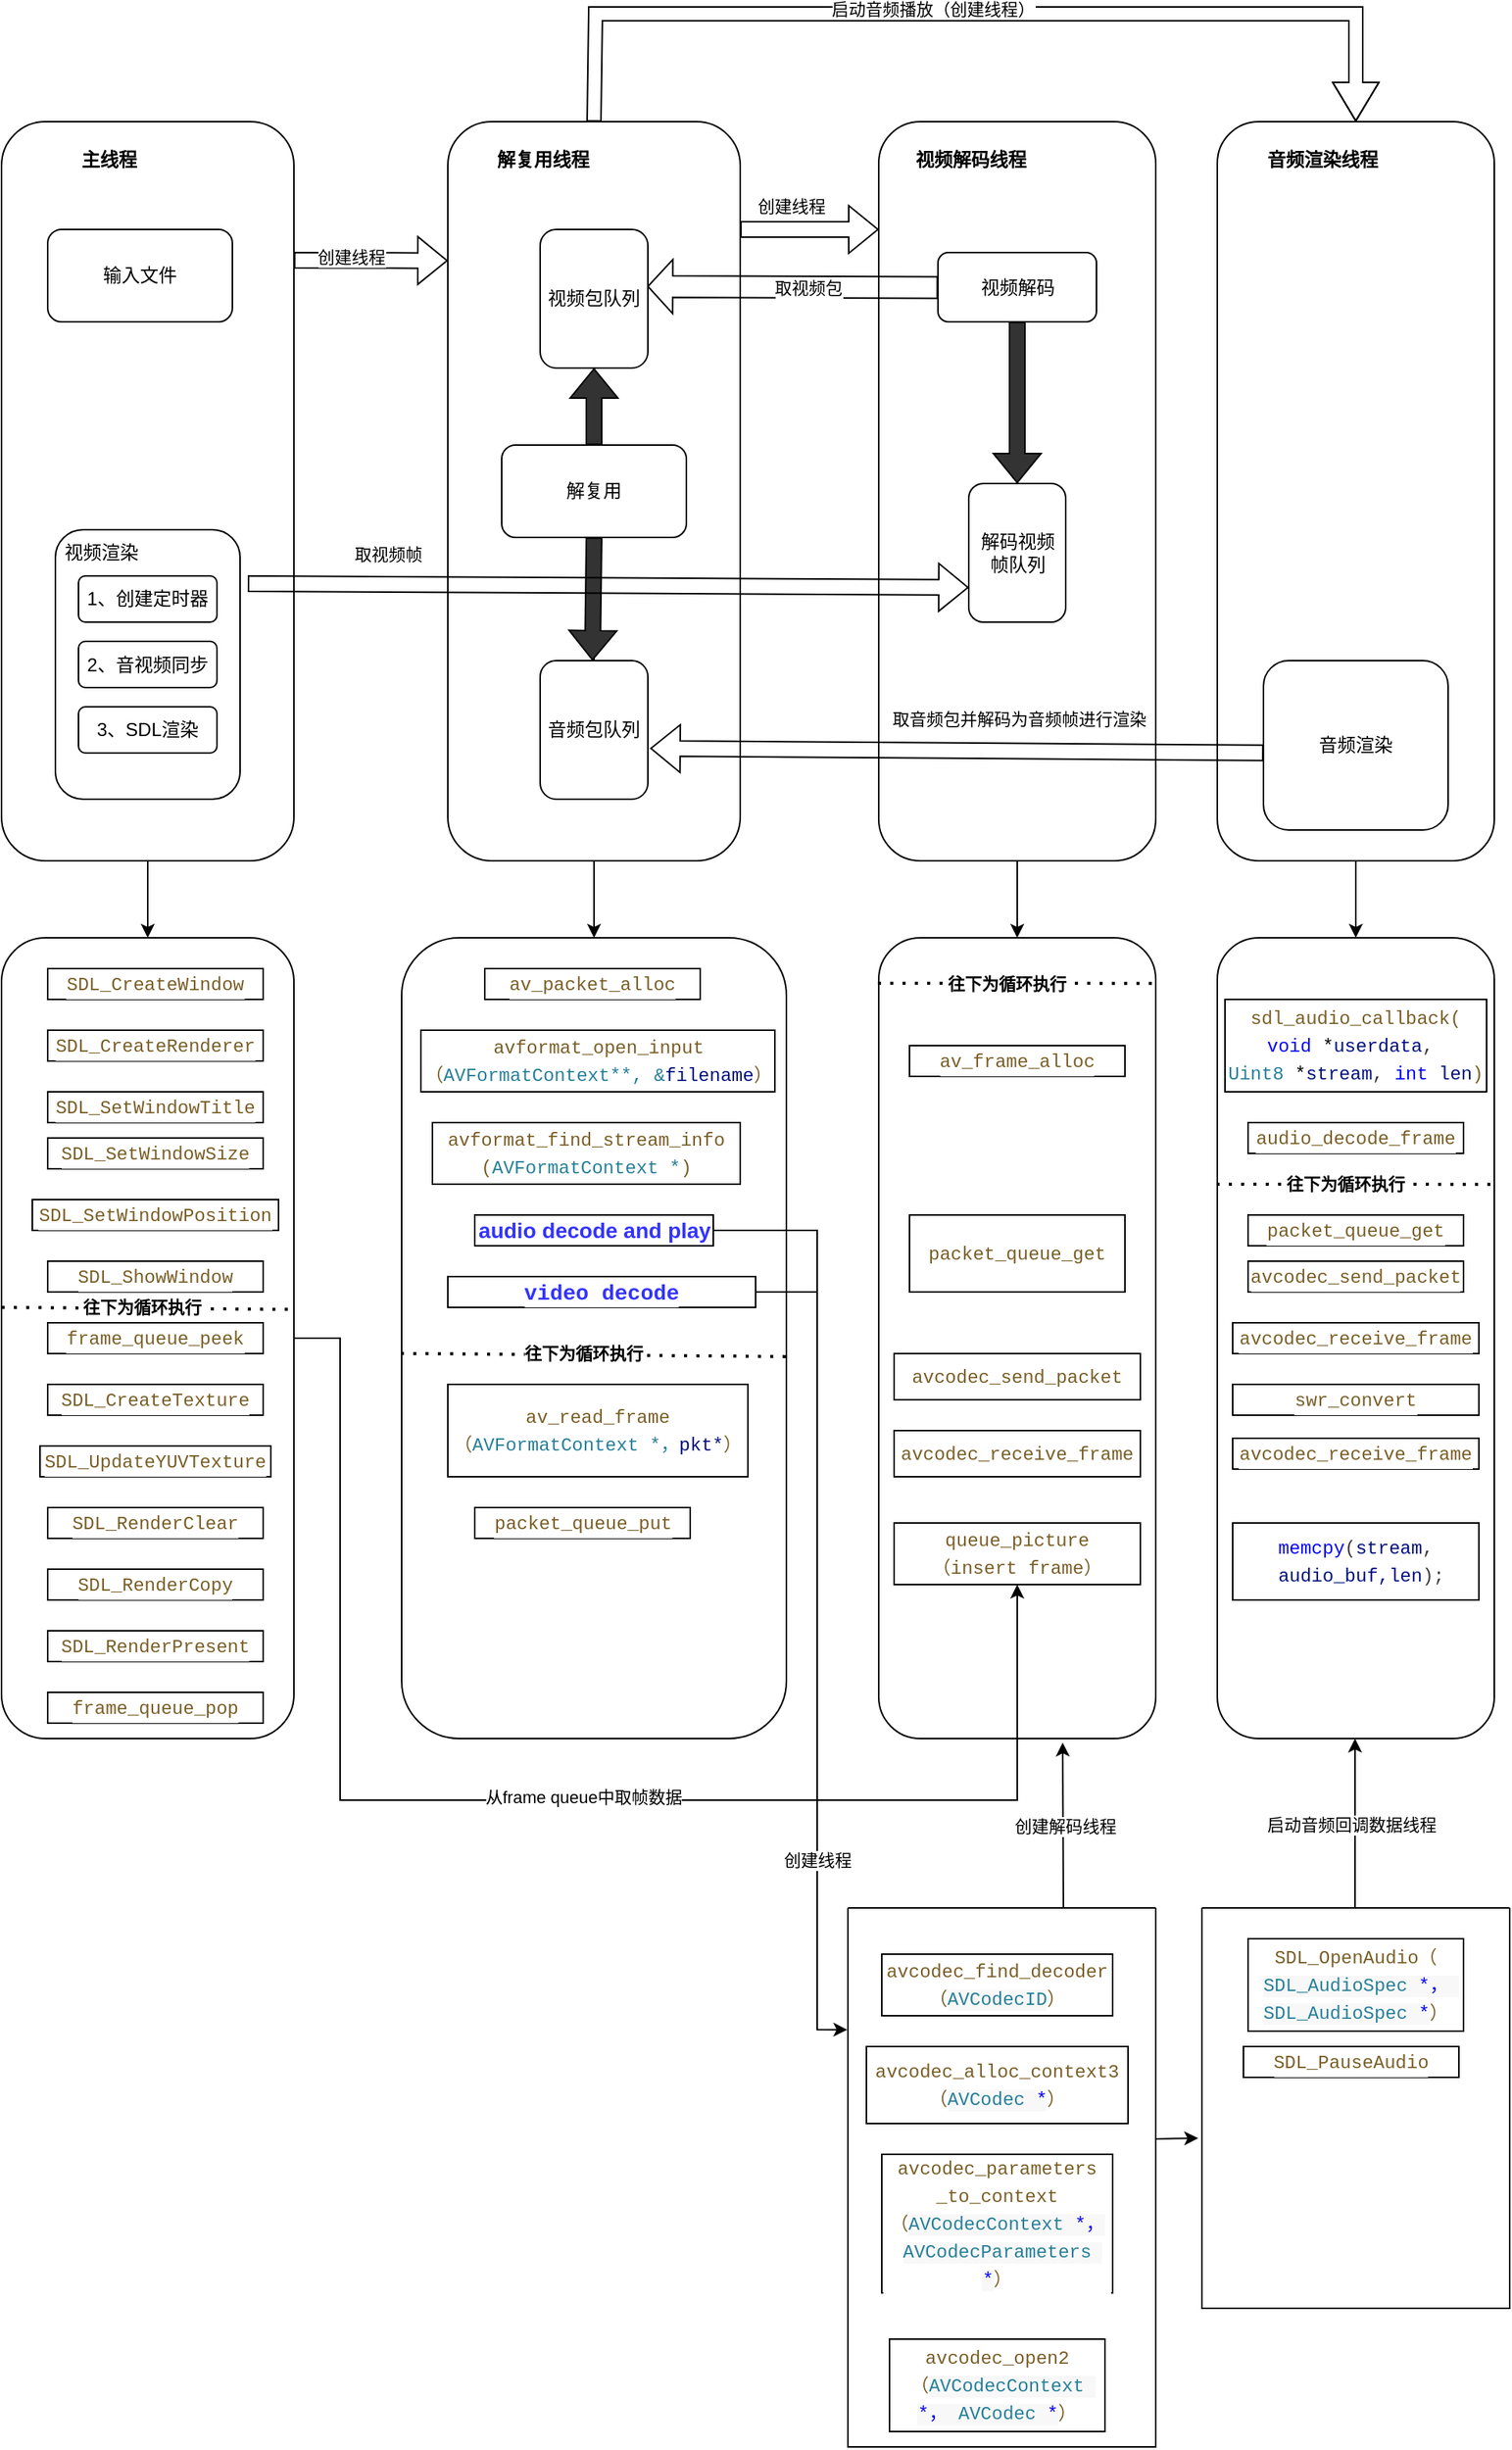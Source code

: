 <mxfile version="24.4.0" type="device">
  <diagram id="C5RBs43oDa-KdzZeNtuy" name="Page-1">
    <mxGraphModel dx="1114" dy="757" grid="1" gridSize="10" guides="1" tooltips="1" connect="1" arrows="1" fold="1" page="1" pageScale="1" pageWidth="827" pageHeight="1169" math="0" shadow="0">
      <root>
        <mxCell id="WIyWlLk6GJQsqaUBKTNV-0" />
        <mxCell id="WIyWlLk6GJQsqaUBKTNV-1" parent="WIyWlLk6GJQsqaUBKTNV-0" />
        <mxCell id="xDhnK0ZMCWVj5JiTfIHs-48" value="" style="edgeStyle=orthogonalEdgeStyle;rounded=0;orthogonalLoop=1;jettySize=auto;html=1;" edge="1" parent="WIyWlLk6GJQsqaUBKTNV-1" source="xDhnK0ZMCWVj5JiTfIHs-0" target="xDhnK0ZMCWVj5JiTfIHs-47">
          <mxGeometry relative="1" as="geometry" />
        </mxCell>
        <mxCell id="xDhnK0ZMCWVj5JiTfIHs-0" value="" style="rounded=1;whiteSpace=wrap;html=1;" vertex="1" parent="WIyWlLk6GJQsqaUBKTNV-1">
          <mxGeometry x="100" y="90" width="190" height="480" as="geometry" />
        </mxCell>
        <mxCell id="xDhnK0ZMCWVj5JiTfIHs-1" value="" style="rounded=1;whiteSpace=wrap;html=1;" vertex="1" parent="WIyWlLk6GJQsqaUBKTNV-1">
          <mxGeometry x="390" y="90" width="190" height="480" as="geometry" />
        </mxCell>
        <mxCell id="xDhnK0ZMCWVj5JiTfIHs-98" value="" style="edgeStyle=orthogonalEdgeStyle;rounded=0;orthogonalLoop=1;jettySize=auto;html=1;" edge="1" parent="WIyWlLk6GJQsqaUBKTNV-1" source="xDhnK0ZMCWVj5JiTfIHs-2" target="xDhnK0ZMCWVj5JiTfIHs-93">
          <mxGeometry relative="1" as="geometry" />
        </mxCell>
        <mxCell id="xDhnK0ZMCWVj5JiTfIHs-2" value="" style="rounded=1;whiteSpace=wrap;html=1;" vertex="1" parent="WIyWlLk6GJQsqaUBKTNV-1">
          <mxGeometry x="670" y="90" width="180" height="480" as="geometry" />
        </mxCell>
        <mxCell id="xDhnK0ZMCWVj5JiTfIHs-99" value="" style="edgeStyle=orthogonalEdgeStyle;rounded=0;orthogonalLoop=1;jettySize=auto;html=1;" edge="1" parent="WIyWlLk6GJQsqaUBKTNV-1" source="xDhnK0ZMCWVj5JiTfIHs-3" target="xDhnK0ZMCWVj5JiTfIHs-94">
          <mxGeometry relative="1" as="geometry" />
        </mxCell>
        <mxCell id="xDhnK0ZMCWVj5JiTfIHs-3" value="" style="rounded=1;whiteSpace=wrap;html=1;" vertex="1" parent="WIyWlLk6GJQsqaUBKTNV-1">
          <mxGeometry x="890" y="90" width="180" height="480" as="geometry" />
        </mxCell>
        <mxCell id="xDhnK0ZMCWVj5JiTfIHs-4" value="输入文件" style="rounded=1;whiteSpace=wrap;html=1;" vertex="1" parent="WIyWlLk6GJQsqaUBKTNV-1">
          <mxGeometry x="130" y="160" width="120" height="60" as="geometry" />
        </mxCell>
        <mxCell id="xDhnK0ZMCWVj5JiTfIHs-6" value="主线程" style="text;html=1;align=center;verticalAlign=middle;whiteSpace=wrap;rounded=0;fontStyle=1" vertex="1" parent="WIyWlLk6GJQsqaUBKTNV-1">
          <mxGeometry x="140" y="100" width="60" height="30" as="geometry" />
        </mxCell>
        <mxCell id="xDhnK0ZMCWVj5JiTfIHs-7" value="解复用线程" style="text;html=1;align=center;verticalAlign=middle;whiteSpace=wrap;rounded=0;fontStyle=1" vertex="1" parent="WIyWlLk6GJQsqaUBKTNV-1">
          <mxGeometry x="420" y="100" width="64" height="30" as="geometry" />
        </mxCell>
        <mxCell id="xDhnK0ZMCWVj5JiTfIHs-8" value="视频解码线程" style="text;html=1;align=center;verticalAlign=middle;whiteSpace=wrap;rounded=0;fontStyle=1" vertex="1" parent="WIyWlLk6GJQsqaUBKTNV-1">
          <mxGeometry x="690" y="100" width="80" height="30" as="geometry" />
        </mxCell>
        <mxCell id="xDhnK0ZMCWVj5JiTfIHs-9" value="音频渲染线程" style="text;html=1;align=center;verticalAlign=middle;whiteSpace=wrap;rounded=0;fontStyle=1" vertex="1" parent="WIyWlLk6GJQsqaUBKTNV-1">
          <mxGeometry x="917" y="100" width="83" height="30" as="geometry" />
        </mxCell>
        <mxCell id="xDhnK0ZMCWVj5JiTfIHs-10" value="" style="rounded=1;whiteSpace=wrap;html=1;" vertex="1" parent="WIyWlLk6GJQsqaUBKTNV-1">
          <mxGeometry x="135" y="355" width="120" height="175" as="geometry" />
        </mxCell>
        <mxCell id="xDhnK0ZMCWVj5JiTfIHs-11" value="" style="shape=flexArrow;endArrow=classic;html=1;rounded=0;entryX=0;entryY=0.188;entryDx=0;entryDy=0;entryPerimeter=0;" edge="1" parent="WIyWlLk6GJQsqaUBKTNV-1" target="xDhnK0ZMCWVj5JiTfIHs-1">
          <mxGeometry width="50" height="50" relative="1" as="geometry">
            <mxPoint x="290" y="180" as="sourcePoint" />
            <mxPoint x="340" y="130" as="targetPoint" />
            <Array as="points">
              <mxPoint x="290" y="180" />
            </Array>
          </mxGeometry>
        </mxCell>
        <mxCell id="xDhnK0ZMCWVj5JiTfIHs-13" value="创建线程" style="edgeLabel;html=1;align=center;verticalAlign=middle;resizable=0;points=[];" vertex="1" connectable="0" parent="xDhnK0ZMCWVj5JiTfIHs-11">
          <mxGeometry x="-0.25" y="2" relative="1" as="geometry">
            <mxPoint x="-1" as="offset" />
          </mxGeometry>
        </mxCell>
        <mxCell id="xDhnK0ZMCWVj5JiTfIHs-14" value="解复用" style="rounded=1;whiteSpace=wrap;html=1;" vertex="1" parent="WIyWlLk6GJQsqaUBKTNV-1">
          <mxGeometry x="425" y="300" width="120" height="60" as="geometry" />
        </mxCell>
        <mxCell id="xDhnK0ZMCWVj5JiTfIHs-15" value="视频包队列" style="rounded=1;whiteSpace=wrap;html=1;" vertex="1" parent="WIyWlLk6GJQsqaUBKTNV-1">
          <mxGeometry x="450" y="160" width="70" height="90" as="geometry" />
        </mxCell>
        <mxCell id="xDhnK0ZMCWVj5JiTfIHs-41" value="" style="edgeStyle=orthogonalEdgeStyle;rounded=0;orthogonalLoop=1;jettySize=auto;html=1;" edge="1" parent="WIyWlLk6GJQsqaUBKTNV-1" source="xDhnK0ZMCWVj5JiTfIHs-16" target="xDhnK0ZMCWVj5JiTfIHs-14">
          <mxGeometry relative="1" as="geometry" />
        </mxCell>
        <mxCell id="xDhnK0ZMCWVj5JiTfIHs-16" value="音频包队列" style="rounded=1;whiteSpace=wrap;html=1;" vertex="1" parent="WIyWlLk6GJQsqaUBKTNV-1">
          <mxGeometry x="450" y="440" width="70" height="90" as="geometry" />
        </mxCell>
        <mxCell id="xDhnK0ZMCWVj5JiTfIHs-20" value="视频解码" style="rounded=1;whiteSpace=wrap;html=1;" vertex="1" parent="WIyWlLk6GJQsqaUBKTNV-1">
          <mxGeometry x="708.5" y="175" width="103" height="45" as="geometry" />
        </mxCell>
        <mxCell id="xDhnK0ZMCWVj5JiTfIHs-21" value="" style="shape=flexArrow;endArrow=classic;html=1;rounded=0;exitX=0.5;exitY=1;exitDx=0;exitDy=0;fillColor=#333333;" edge="1" parent="WIyWlLk6GJQsqaUBKTNV-1" source="xDhnK0ZMCWVj5JiTfIHs-14">
          <mxGeometry width="50" height="50" relative="1" as="geometry">
            <mxPoint x="484" y="365" as="sourcePoint" />
            <mxPoint x="484" y="440" as="targetPoint" />
          </mxGeometry>
        </mxCell>
        <mxCell id="xDhnK0ZMCWVj5JiTfIHs-22" value="" style="shape=flexArrow;endArrow=classic;html=1;rounded=0;entryX=0.5;entryY=1;entryDx=0;entryDy=0;exitX=0.5;exitY=0;exitDx=0;exitDy=0;fillColor=#333333;" edge="1" parent="WIyWlLk6GJQsqaUBKTNV-1" source="xDhnK0ZMCWVj5JiTfIHs-14" target="xDhnK0ZMCWVj5JiTfIHs-15">
          <mxGeometry width="50" height="50" relative="1" as="geometry">
            <mxPoint x="470" y="300" as="sourcePoint" />
            <mxPoint x="520" y="250" as="targetPoint" />
          </mxGeometry>
        </mxCell>
        <mxCell id="xDhnK0ZMCWVj5JiTfIHs-24" value="" style="shape=flexArrow;endArrow=classic;html=1;rounded=0;" edge="1" parent="WIyWlLk6GJQsqaUBKTNV-1">
          <mxGeometry width="50" height="50" relative="1" as="geometry">
            <mxPoint x="580" y="160" as="sourcePoint" />
            <mxPoint x="670" y="160" as="targetPoint" />
            <Array as="points">
              <mxPoint x="580" y="160" />
            </Array>
          </mxGeometry>
        </mxCell>
        <mxCell id="xDhnK0ZMCWVj5JiTfIHs-25" value="创建线程" style="edgeLabel;html=1;align=center;verticalAlign=middle;resizable=0;points=[];" vertex="1" connectable="0" parent="xDhnK0ZMCWVj5JiTfIHs-24">
          <mxGeometry x="-0.25" y="2" relative="1" as="geometry">
            <mxPoint x="-1" y="-13" as="offset" />
          </mxGeometry>
        </mxCell>
        <mxCell id="xDhnK0ZMCWVj5JiTfIHs-26" value="" style="shape=flexArrow;endArrow=classic;html=1;rounded=0;width=9;endSize=8;entryX=0.5;entryY=0;entryDx=0;entryDy=0;exitX=0.5;exitY=0;exitDx=0;exitDy=0;" edge="1" parent="WIyWlLk6GJQsqaUBKTNV-1" source="xDhnK0ZMCWVj5JiTfIHs-1" target="xDhnK0ZMCWVj5JiTfIHs-3">
          <mxGeometry width="50" height="50" relative="1" as="geometry">
            <mxPoint x="484.163" y="90" as="sourcePoint" />
            <mxPoint x="975.83" y="40" as="targetPoint" />
            <Array as="points">
              <mxPoint x="486" y="20" />
              <mxPoint x="740" y="20" />
              <mxPoint x="980" y="20" />
            </Array>
          </mxGeometry>
        </mxCell>
        <mxCell id="xDhnK0ZMCWVj5JiTfIHs-27" value="启动音频播放（创建线程）" style="edgeLabel;html=1;align=center;verticalAlign=middle;resizable=0;points=[];" vertex="1" connectable="0" parent="xDhnK0ZMCWVj5JiTfIHs-26">
          <mxGeometry x="-0.09" y="3" relative="1" as="geometry">
            <mxPoint as="offset" />
          </mxGeometry>
        </mxCell>
        <mxCell id="xDhnK0ZMCWVj5JiTfIHs-30" value="音频渲染" style="rounded=1;whiteSpace=wrap;html=1;" vertex="1" parent="WIyWlLk6GJQsqaUBKTNV-1">
          <mxGeometry x="920" y="440" width="120" height="110" as="geometry" />
        </mxCell>
        <mxCell id="xDhnK0ZMCWVj5JiTfIHs-33" value="" style="shape=flexArrow;endArrow=classic;html=1;rounded=0;entryX=1.021;entryY=0.633;entryDx=0;entryDy=0;entryPerimeter=0;exitX=0.167;exitY=0.854;exitDx=0;exitDy=0;exitPerimeter=0;" edge="1" parent="WIyWlLk6GJQsqaUBKTNV-1" source="xDhnK0ZMCWVj5JiTfIHs-3" target="xDhnK0ZMCWVj5JiTfIHs-16">
          <mxGeometry width="50" height="50" relative="1" as="geometry">
            <mxPoint x="930" y="470" as="sourcePoint" />
            <mxPoint x="980" y="420" as="targetPoint" />
          </mxGeometry>
        </mxCell>
        <mxCell id="xDhnK0ZMCWVj5JiTfIHs-34" value="取音频包并解码为音频帧进行渲染" style="edgeLabel;html=1;align=center;verticalAlign=middle;resizable=0;points=[];" vertex="1" connectable="0" parent="xDhnK0ZMCWVj5JiTfIHs-33">
          <mxGeometry x="0.006" y="2" relative="1" as="geometry">
            <mxPoint x="41" y="-23" as="offset" />
          </mxGeometry>
        </mxCell>
        <mxCell id="xDhnK0ZMCWVj5JiTfIHs-35" value="解码视频&lt;div&gt;帧队列&lt;/div&gt;" style="rounded=1;whiteSpace=wrap;html=1;" vertex="1" parent="WIyWlLk6GJQsqaUBKTNV-1">
          <mxGeometry x="728.5" y="325" width="63" height="90" as="geometry" />
        </mxCell>
        <mxCell id="xDhnK0ZMCWVj5JiTfIHs-39" value="" style="shape=flexArrow;endArrow=classic;html=1;rounded=0;entryX=0.5;entryY=0;entryDx=0;entryDy=0;fillColor=#333333;" edge="1" parent="WIyWlLk6GJQsqaUBKTNV-1" target="xDhnK0ZMCWVj5JiTfIHs-35">
          <mxGeometry width="50" height="50" relative="1" as="geometry">
            <mxPoint x="760" y="220" as="sourcePoint" />
            <mxPoint x="810" y="170" as="targetPoint" />
          </mxGeometry>
        </mxCell>
        <mxCell id="xDhnK0ZMCWVj5JiTfIHs-40" value="" style="shape=flexArrow;endArrow=classic;html=1;rounded=0;entryX=0;entryY=0.75;entryDx=0;entryDy=0;" edge="1" parent="WIyWlLk6GJQsqaUBKTNV-1" target="xDhnK0ZMCWVj5JiTfIHs-35">
          <mxGeometry width="50" height="50" relative="1" as="geometry">
            <mxPoint x="260" y="390" as="sourcePoint" />
            <mxPoint x="310" y="340" as="targetPoint" />
          </mxGeometry>
        </mxCell>
        <mxCell id="xDhnK0ZMCWVj5JiTfIHs-46" value="取视频帧" style="edgeLabel;html=1;align=center;verticalAlign=middle;resizable=0;points=[];" vertex="1" connectable="0" parent="xDhnK0ZMCWVj5JiTfIHs-40">
          <mxGeometry x="0.112" y="2" relative="1" as="geometry">
            <mxPoint x="-170" y="-19" as="offset" />
          </mxGeometry>
        </mxCell>
        <mxCell id="xDhnK0ZMCWVj5JiTfIHs-42" value="视频渲染" style="text;html=1;align=center;verticalAlign=middle;whiteSpace=wrap;rounded=0;" vertex="1" parent="WIyWlLk6GJQsqaUBKTNV-1">
          <mxGeometry x="135" y="355" width="60" height="30" as="geometry" />
        </mxCell>
        <mxCell id="xDhnK0ZMCWVj5JiTfIHs-43" value="1、创建定时器" style="rounded=1;whiteSpace=wrap;html=1;" vertex="1" parent="WIyWlLk6GJQsqaUBKTNV-1">
          <mxGeometry x="150" y="385" width="90" height="30" as="geometry" />
        </mxCell>
        <mxCell id="xDhnK0ZMCWVj5JiTfIHs-44" value="2、音视频同步" style="rounded=1;whiteSpace=wrap;html=1;" vertex="1" parent="WIyWlLk6GJQsqaUBKTNV-1">
          <mxGeometry x="150" y="427.5" width="90" height="30" as="geometry" />
        </mxCell>
        <mxCell id="xDhnK0ZMCWVj5JiTfIHs-45" value="3、SDL渲染" style="rounded=1;whiteSpace=wrap;html=1;" vertex="1" parent="WIyWlLk6GJQsqaUBKTNV-1">
          <mxGeometry x="150" y="470" width="90" height="30" as="geometry" />
        </mxCell>
        <mxCell id="xDhnK0ZMCWVj5JiTfIHs-47" value="" style="rounded=1;whiteSpace=wrap;html=1;" vertex="1" parent="WIyWlLk6GJQsqaUBKTNV-1">
          <mxGeometry x="100" y="620" width="190" height="520" as="geometry" />
        </mxCell>
        <mxCell id="xDhnK0ZMCWVj5JiTfIHs-50" value="&lt;div style=&quot;color: rgb(59, 59, 59); background-color: rgb(255, 255, 255); font-family: Menlo, Monaco, &amp;quot;Courier New&amp;quot;, monospace; line-height: 18px; white-space: pre;&quot;&gt;&lt;span style=&quot;color: #795e26;&quot;&gt;SDL_CreateWindow&lt;/span&gt;&lt;/div&gt;" style="rounded=0;whiteSpace=wrap;html=1;" vertex="1" parent="WIyWlLk6GJQsqaUBKTNV-1">
          <mxGeometry x="130" y="640" width="140" height="20" as="geometry" />
        </mxCell>
        <mxCell id="xDhnK0ZMCWVj5JiTfIHs-51" value="&lt;div style=&quot;color: rgb(59, 59, 59); background-color: rgb(255, 255, 255); font-family: Menlo, Monaco, &amp;quot;Courier New&amp;quot;, monospace; line-height: 18px; white-space: pre;&quot;&gt;&lt;div style=&quot;line-height: 18px;&quot;&gt;&lt;span style=&quot;color: #795e26;&quot;&gt;SDL_CreateRenderer&lt;/span&gt;&lt;/div&gt;&lt;/div&gt;" style="rounded=0;whiteSpace=wrap;html=1;" vertex="1" parent="WIyWlLk6GJQsqaUBKTNV-1">
          <mxGeometry x="130" y="680" width="140" height="20" as="geometry" />
        </mxCell>
        <mxCell id="xDhnK0ZMCWVj5JiTfIHs-52" value="&lt;div style=&quot;color: rgb(59, 59, 59); background-color: rgb(255, 255, 255); font-family: Menlo, Monaco, &amp;quot;Courier New&amp;quot;, monospace; line-height: 18px; white-space: pre;&quot;&gt;&lt;div style=&quot;line-height: 18px;&quot;&gt;&lt;div style=&quot;line-height: 18px;&quot;&gt;&lt;span style=&quot;color: #795e26;&quot;&gt;SDL_SetWindowTitle&lt;/span&gt;&lt;/div&gt;&lt;/div&gt;&lt;/div&gt;" style="rounded=0;whiteSpace=wrap;html=1;" vertex="1" parent="WIyWlLk6GJQsqaUBKTNV-1">
          <mxGeometry x="130" y="720" width="140" height="20" as="geometry" />
        </mxCell>
        <mxCell id="xDhnK0ZMCWVj5JiTfIHs-53" value="&lt;div style=&quot;color: rgb(59, 59, 59); background-color: rgb(255, 255, 255); font-family: Menlo, Monaco, &amp;quot;Courier New&amp;quot;, monospace; line-height: 18px; white-space: pre;&quot;&gt;&lt;div style=&quot;line-height: 18px;&quot;&gt;&lt;span style=&quot;color: #795e26;&quot;&gt;SDL_SetWindowSize&lt;/span&gt;&lt;/div&gt;&lt;/div&gt;" style="rounded=0;whiteSpace=wrap;html=1;" vertex="1" parent="WIyWlLk6GJQsqaUBKTNV-1">
          <mxGeometry x="130" y="750" width="140" height="20" as="geometry" />
        </mxCell>
        <mxCell id="xDhnK0ZMCWVj5JiTfIHs-54" value="&lt;div style=&quot;color: rgb(59, 59, 59); background-color: rgb(255, 255, 255); font-family: Menlo, Monaco, &amp;quot;Courier New&amp;quot;, monospace; line-height: 18px; white-space: pre;&quot;&gt;&lt;div style=&quot;line-height: 18px;&quot;&gt;&lt;span style=&quot;color: #795e26;&quot;&gt;SDL_SetWindowPosition&lt;/span&gt;&lt;/div&gt;&lt;/div&gt;" style="rounded=0;whiteSpace=wrap;html=1;" vertex="1" parent="WIyWlLk6GJQsqaUBKTNV-1">
          <mxGeometry x="120" y="790" width="160" height="20" as="geometry" />
        </mxCell>
        <mxCell id="xDhnK0ZMCWVj5JiTfIHs-55" value="&lt;div style=&quot;color: rgb(59, 59, 59); background-color: rgb(255, 255, 255); font-family: Menlo, Monaco, &amp;quot;Courier New&amp;quot;, monospace; line-height: 18px; white-space: pre;&quot;&gt;&lt;div style=&quot;line-height: 18px;&quot;&gt;&lt;span style=&quot;color: #795e26;&quot;&gt;SDL_ShowWindow&lt;/span&gt;&lt;/div&gt;&lt;/div&gt;" style="rounded=0;whiteSpace=wrap;html=1;" vertex="1" parent="WIyWlLk6GJQsqaUBKTNV-1">
          <mxGeometry x="130" y="830" width="140" height="20" as="geometry" />
        </mxCell>
        <mxCell id="xDhnK0ZMCWVj5JiTfIHs-56" value="&lt;div style=&quot;color: rgb(59, 59, 59); background-color: rgb(255, 255, 255); font-family: Menlo, Monaco, &amp;quot;Courier New&amp;quot;, monospace; line-height: 18px; white-space: pre;&quot;&gt;&lt;div style=&quot;line-height: 18px;&quot;&gt;&lt;span style=&quot;color: #795e26;&quot;&gt;frame_queue_peek&lt;/span&gt;&lt;/div&gt;&lt;/div&gt;" style="rounded=0;whiteSpace=wrap;html=1;" vertex="1" parent="WIyWlLk6GJQsqaUBKTNV-1">
          <mxGeometry x="130" y="870" width="140" height="20" as="geometry" />
        </mxCell>
        <mxCell id="xDhnK0ZMCWVj5JiTfIHs-57" value="&lt;div style=&quot;color: rgb(59, 59, 59); background-color: rgb(255, 255, 255); font-family: Menlo, Monaco, &amp;quot;Courier New&amp;quot;, monospace; line-height: 18px; white-space: pre;&quot;&gt;&lt;div style=&quot;line-height: 18px;&quot;&gt;&lt;span style=&quot;color: #795e26;&quot;&gt;SDL_CreateTexture&lt;/span&gt;&lt;/div&gt;&lt;/div&gt;" style="rounded=0;whiteSpace=wrap;html=1;" vertex="1" parent="WIyWlLk6GJQsqaUBKTNV-1">
          <mxGeometry x="130" y="910" width="140" height="20" as="geometry" />
        </mxCell>
        <mxCell id="xDhnK0ZMCWVj5JiTfIHs-59" value="&lt;div style=&quot;color: rgb(59, 59, 59); background-color: rgb(255, 255, 255); font-family: Menlo, Monaco, &amp;quot;Courier New&amp;quot;, monospace; line-height: 18px; white-space: pre;&quot;&gt;&lt;div style=&quot;line-height: 18px;&quot;&gt;&lt;div style=&quot;line-height: 18px;&quot;&gt;&lt;span style=&quot;color: #795e26;&quot;&gt;SDL_RenderCopy&lt;/span&gt;&lt;/div&gt;&lt;/div&gt;&lt;/div&gt;" style="rounded=0;whiteSpace=wrap;html=1;" vertex="1" parent="WIyWlLk6GJQsqaUBKTNV-1">
          <mxGeometry x="130" y="1030" width="140" height="20" as="geometry" />
        </mxCell>
        <mxCell id="xDhnK0ZMCWVj5JiTfIHs-60" value="&lt;div style=&quot;color: rgb(59, 59, 59); background-color: rgb(255, 255, 255); font-family: Menlo, Monaco, &amp;quot;Courier New&amp;quot;, monospace; line-height: 18px; white-space: pre;&quot;&gt;&lt;div style=&quot;line-height: 18px;&quot;&gt;&lt;div style=&quot;line-height: 18px;&quot;&gt;&lt;span style=&quot;color: #795e26;&quot;&gt;SDL_UpdateYUVTexture&lt;/span&gt;&lt;/div&gt;&lt;/div&gt;&lt;/div&gt;" style="rounded=0;whiteSpace=wrap;html=1;" vertex="1" parent="WIyWlLk6GJQsqaUBKTNV-1">
          <mxGeometry x="125" y="950" width="150" height="20" as="geometry" />
        </mxCell>
        <mxCell id="xDhnK0ZMCWVj5JiTfIHs-61" value="&lt;div style=&quot;color: rgb(59, 59, 59); background-color: rgb(255, 255, 255); font-family: Menlo, Monaco, &amp;quot;Courier New&amp;quot;, monospace; line-height: 18px; white-space: pre;&quot;&gt;&lt;div style=&quot;line-height: 18px;&quot;&gt;&lt;div style=&quot;line-height: 18px;&quot;&gt;&lt;span style=&quot;color: #795e26;&quot;&gt;SDL_RenderClear&lt;/span&gt;&lt;/div&gt;&lt;/div&gt;&lt;/div&gt;" style="rounded=0;whiteSpace=wrap;html=1;" vertex="1" parent="WIyWlLk6GJQsqaUBKTNV-1">
          <mxGeometry x="130" y="990" width="140" height="20" as="geometry" />
        </mxCell>
        <mxCell id="xDhnK0ZMCWVj5JiTfIHs-62" value="&lt;div style=&quot;color: rgb(59, 59, 59); background-color: rgb(255, 255, 255); font-family: Menlo, Monaco, &amp;quot;Courier New&amp;quot;, monospace; line-height: 18px; white-space: pre;&quot;&gt;&lt;div style=&quot;line-height: 18px;&quot;&gt;&lt;div style=&quot;line-height: 18px;&quot;&gt;&lt;div style=&quot;line-height: 18px;&quot;&gt;&lt;span style=&quot;color: #795e26;&quot;&gt;SDL_RenderPresent&lt;/span&gt;&lt;/div&gt;&lt;/div&gt;&lt;/div&gt;&lt;/div&gt;" style="rounded=0;whiteSpace=wrap;html=1;" vertex="1" parent="WIyWlLk6GJQsqaUBKTNV-1">
          <mxGeometry x="130" y="1070" width="140" height="20" as="geometry" />
        </mxCell>
        <mxCell id="xDhnK0ZMCWVj5JiTfIHs-63" value="&lt;div style=&quot;color: rgb(59, 59, 59); background-color: rgb(255, 255, 255); font-family: Menlo, Monaco, &amp;quot;Courier New&amp;quot;, monospace; line-height: 18px; white-space: pre;&quot;&gt;&lt;div style=&quot;line-height: 18px;&quot;&gt;&lt;div style=&quot;line-height: 18px;&quot;&gt;&lt;div style=&quot;line-height: 18px;&quot;&gt;&lt;div style=&quot;line-height: 18px;&quot;&gt;&lt;span style=&quot;color: #795e26;&quot;&gt;frame_queue_pop&lt;/span&gt;&lt;/div&gt;&lt;/div&gt;&lt;/div&gt;&lt;/div&gt;&lt;/div&gt;" style="rounded=0;whiteSpace=wrap;html=1;" vertex="1" parent="WIyWlLk6GJQsqaUBKTNV-1">
          <mxGeometry x="130" y="1110" width="140" height="20" as="geometry" />
        </mxCell>
        <mxCell id="xDhnK0ZMCWVj5JiTfIHs-64" value="" style="rounded=1;whiteSpace=wrap;html=1;" vertex="1" parent="WIyWlLk6GJQsqaUBKTNV-1">
          <mxGeometry x="360" y="620" width="250" height="520" as="geometry" />
        </mxCell>
        <mxCell id="xDhnK0ZMCWVj5JiTfIHs-65" value="&lt;div style=&quot;color: rgb(59, 59, 59); background-color: rgb(255, 255, 255); font-family: Menlo, Monaco, &amp;quot;Courier New&amp;quot;, monospace; line-height: 18px; white-space: pre;&quot;&gt;&lt;div style=&quot;line-height: 18px;&quot;&gt;&lt;span style=&quot;color: #795e26;&quot;&gt;av_packet_alloc&lt;/span&gt;&lt;/div&gt;&lt;/div&gt;" style="rounded=0;whiteSpace=wrap;html=1;" vertex="1" parent="WIyWlLk6GJQsqaUBKTNV-1">
          <mxGeometry x="414" y="640" width="140" height="20" as="geometry" />
        </mxCell>
        <mxCell id="xDhnK0ZMCWVj5JiTfIHs-66" value="&lt;div style=&quot;color: rgb(59, 59, 59); background-color: rgb(255, 255, 255); font-family: Menlo, Monaco, &amp;quot;Courier New&amp;quot;, monospace; line-height: 18px; white-space: pre;&quot;&gt;&lt;div style=&quot;line-height: 18px;&quot;&gt;&lt;span style=&quot;color: #795e26;&quot;&gt;av_read_frame&lt;/span&gt;&lt;/div&gt;&lt;div style=&quot;line-height: 18px;&quot;&gt;&lt;span style=&quot;color: #795e26;&quot;&gt;（&lt;/span&gt;&lt;span style=&quot;color: rgb(38, 127, 153);&quot;&gt;AVFormatContext *，&lt;/span&gt;&lt;span style=&quot;color: rgb(0, 16, 128);&quot;&gt;pkt*&lt;/span&gt;&lt;span style=&quot;color: rgb(121, 94, 38);&quot;&gt;）&lt;/span&gt;&lt;/div&gt;&lt;/div&gt;" style="rounded=0;whiteSpace=wrap;html=1;" vertex="1" parent="WIyWlLk6GJQsqaUBKTNV-1">
          <mxGeometry x="390" y="910" width="195" height="60" as="geometry" />
        </mxCell>
        <mxCell id="xDhnK0ZMCWVj5JiTfIHs-69" value="&lt;div style=&quot;color: rgb(59, 59, 59); background-color: rgb(255, 255, 255); font-family: Menlo, Monaco, &amp;quot;Courier New&amp;quot;, monospace; line-height: 18px; white-space: pre;&quot;&gt;&lt;div style=&quot;line-height: 18px;&quot;&gt;&lt;span style=&quot;color: #795e26;&quot;&gt;avformat_find_stream_info&lt;/span&gt;&lt;/div&gt;&lt;div style=&quot;line-height: 18px;&quot;&gt;&lt;span style=&quot;color: #795e26;&quot;&gt;(&lt;/span&gt;&lt;span style=&quot;color: rgb(38, 127, 153);&quot;&gt;AVFormatContext *&lt;/span&gt;&lt;span style=&quot;color: rgb(121, 94, 38);&quot;&gt;)&lt;/span&gt;&lt;/div&gt;&lt;/div&gt;" style="rounded=0;whiteSpace=wrap;html=1;" vertex="1" parent="WIyWlLk6GJQsqaUBKTNV-1">
          <mxGeometry x="380" y="740" width="200" height="40" as="geometry" />
        </mxCell>
        <mxCell id="xDhnK0ZMCWVj5JiTfIHs-70" value="audio decode and play" style="rounded=0;fillStyle=solid;html=1;fontColor=#3333FF;fontStyle=1;fontSize=14;" vertex="1" parent="WIyWlLk6GJQsqaUBKTNV-1">
          <mxGeometry x="407.5" y="800" width="155" height="20" as="geometry" />
        </mxCell>
        <mxCell id="xDhnK0ZMCWVj5JiTfIHs-71" value="&lt;div style=&quot;color: rgb(59, 59, 59); background-color: rgb(255, 255, 255); font-family: Menlo, Monaco, &amp;quot;Courier New&amp;quot;, monospace; line-height: 18px; white-space: pre;&quot;&gt;&lt;div style=&quot;line-height: 18px;&quot;&gt;&lt;span style=&quot;color: #795e26;&quot;&gt;packet_queue_put&lt;/span&gt;&lt;/div&gt;&lt;/div&gt;" style="rounded=0;whiteSpace=wrap;html=1;" vertex="1" parent="WIyWlLk6GJQsqaUBKTNV-1">
          <mxGeometry x="407.5" y="990" width="140" height="20" as="geometry" />
        </mxCell>
        <mxCell id="xDhnK0ZMCWVj5JiTfIHs-72" value="&lt;div style=&quot;background-color: rgb(255, 255, 255); font-family: Menlo, Monaco, &amp;quot;Courier New&amp;quot;, monospace; line-height: 18px; white-space: pre; font-size: 14px;&quot;&gt;&lt;span style=&quot;font-size: 14px;&quot;&gt;video decode&lt;/span&gt;&lt;br style=&quot;font-size: 14px;&quot;&gt;&lt;/div&gt;" style="rounded=0;whiteSpace=wrap;html=1;fontColor=#3333FF;fontStyle=1;fontSize=14;" vertex="1" parent="WIyWlLk6GJQsqaUBKTNV-1">
          <mxGeometry x="390" y="840" width="200" height="20" as="geometry" />
        </mxCell>
        <mxCell id="xDhnK0ZMCWVj5JiTfIHs-76" value="" style="endArrow=classic;html=1;rounded=0;exitX=0.5;exitY=1;exitDx=0;exitDy=0;" edge="1" parent="WIyWlLk6GJQsqaUBKTNV-1" source="xDhnK0ZMCWVj5JiTfIHs-1" target="xDhnK0ZMCWVj5JiTfIHs-64">
          <mxGeometry width="50" height="50" relative="1" as="geometry">
            <mxPoint x="485" y="580" as="sourcePoint" />
            <mxPoint x="540" y="520" as="targetPoint" />
          </mxGeometry>
        </mxCell>
        <mxCell id="xDhnK0ZMCWVj5JiTfIHs-78" value="&lt;div style=&quot;color: rgb(59, 59, 59); background-color: rgb(255, 255, 255); font-family: Menlo, Monaco, &amp;quot;Courier New&amp;quot;, monospace; line-height: 18px; white-space: pre;&quot;&gt;&lt;div style=&quot;line-height: 18px;&quot;&gt;&lt;span style=&quot;color: #795e26;&quot;&gt;avformat_open_input&lt;/span&gt;&lt;/div&gt;&lt;div style=&quot;line-height: 18px;&quot;&gt;&lt;span style=&quot;color: #795e26;&quot;&gt;（&lt;/span&gt;&lt;span style=&quot;color: rgb(38, 127, 153);&quot;&gt;AVFormatContext**, &amp;amp;&lt;/span&gt;&lt;span style=&quot;color: rgb(0, 16, 128);&quot;&gt;filename&lt;/span&gt;&lt;span style=&quot;color: rgb(121, 94, 38);&quot;&gt;）&lt;/span&gt;&lt;/div&gt;&lt;/div&gt;" style="rounded=0;whiteSpace=wrap;html=1;" vertex="1" parent="WIyWlLk6GJQsqaUBKTNV-1">
          <mxGeometry x="372.5" y="680" width="230" height="40" as="geometry" />
        </mxCell>
        <mxCell id="xDhnK0ZMCWVj5JiTfIHs-88" value="" style="endArrow=none;dashed=1;html=1;dashPattern=1 3;strokeWidth=2;rounded=0;entryX=0.992;entryY=0.541;entryDx=0;entryDy=0;entryPerimeter=0;" edge="1" parent="WIyWlLk6GJQsqaUBKTNV-1">
          <mxGeometry width="50" height="50" relative="1" as="geometry">
            <mxPoint x="100" y="860" as="sourcePoint" />
            <mxPoint x="288.48" y="861.32" as="targetPoint" />
          </mxGeometry>
        </mxCell>
        <mxCell id="xDhnK0ZMCWVj5JiTfIHs-89" value="往下为循环执行" style="edgeLabel;html=1;align=center;verticalAlign=middle;resizable=0;points=[];fontStyle=1" vertex="1" connectable="0" parent="xDhnK0ZMCWVj5JiTfIHs-88">
          <mxGeometry x="-0.125" y="3" relative="1" as="geometry">
            <mxPoint x="8" y="2" as="offset" />
          </mxGeometry>
        </mxCell>
        <mxCell id="xDhnK0ZMCWVj5JiTfIHs-91" value="" style="endArrow=none;dashed=1;html=1;dashPattern=1 3;strokeWidth=2;rounded=0;entryX=1.002;entryY=0.523;entryDx=0;entryDy=0;entryPerimeter=0;exitX=-0.002;exitY=0.519;exitDx=0;exitDy=0;exitPerimeter=0;" edge="1" parent="WIyWlLk6GJQsqaUBKTNV-1" source="xDhnK0ZMCWVj5JiTfIHs-64" target="xDhnK0ZMCWVj5JiTfIHs-64">
          <mxGeometry width="50" height="50" relative="1" as="geometry">
            <mxPoint x="396" y="890" as="sourcePoint" />
            <mxPoint x="584" y="891" as="targetPoint" />
          </mxGeometry>
        </mxCell>
        <mxCell id="xDhnK0ZMCWVj5JiTfIHs-92" value="往下为循环执行" style="edgeLabel;html=1;align=center;verticalAlign=middle;resizable=0;points=[];fontStyle=1" vertex="1" connectable="0" parent="xDhnK0ZMCWVj5JiTfIHs-91">
          <mxGeometry x="-0.125" y="3" relative="1" as="geometry">
            <mxPoint x="8" y="2" as="offset" />
          </mxGeometry>
        </mxCell>
        <mxCell id="xDhnK0ZMCWVj5JiTfIHs-93" value="" style="rounded=1;whiteSpace=wrap;html=1;" vertex="1" parent="WIyWlLk6GJQsqaUBKTNV-1">
          <mxGeometry x="670" y="620" width="180" height="520" as="geometry" />
        </mxCell>
        <mxCell id="xDhnK0ZMCWVj5JiTfIHs-94" value="" style="rounded=1;whiteSpace=wrap;html=1;" vertex="1" parent="WIyWlLk6GJQsqaUBKTNV-1">
          <mxGeometry x="890" y="620" width="180" height="520" as="geometry" />
        </mxCell>
        <mxCell id="xDhnK0ZMCWVj5JiTfIHs-97" value="" style="endArrow=classic;html=1;rounded=0;exitX=1;exitY=0.5;exitDx=0;exitDy=0;entryX=-0.002;entryY=0.226;entryDx=0;entryDy=0;entryPerimeter=0;" edge="1" parent="WIyWlLk6GJQsqaUBKTNV-1" source="xDhnK0ZMCWVj5JiTfIHs-72" target="xDhnK0ZMCWVj5JiTfIHs-155">
          <mxGeometry width="50" height="50" relative="1" as="geometry">
            <mxPoint x="590" y="850" as="sourcePoint" />
            <mxPoint x="660" y="1330" as="targetPoint" />
            <Array as="points">
              <mxPoint x="630" y="850" />
              <mxPoint x="630" y="1329" />
            </Array>
          </mxGeometry>
        </mxCell>
        <mxCell id="xDhnK0ZMCWVj5JiTfIHs-100" value="创建线程" style="edgeLabel;html=1;align=center;verticalAlign=middle;resizable=0;points=[];" vertex="1" connectable="0" parent="xDhnK0ZMCWVj5JiTfIHs-97">
          <mxGeometry x="0.069" y="2" relative="1" as="geometry">
            <mxPoint x="-2" y="121" as="offset" />
          </mxGeometry>
        </mxCell>
        <mxCell id="xDhnK0ZMCWVj5JiTfIHs-102" value="" style="shape=flexArrow;endArrow=classic;html=1;rounded=0;width=14;endSize=5.05;entryX=0.993;entryY=0.406;entryDx=0;entryDy=0;entryPerimeter=0;" edge="1" parent="WIyWlLk6GJQsqaUBKTNV-1">
          <mxGeometry width="50" height="50" relative="1" as="geometry">
            <mxPoint x="708.5" y="197.754" as="sourcePoint" />
            <mxPoint x="519.51" y="197.0" as="targetPoint" />
          </mxGeometry>
        </mxCell>
        <mxCell id="xDhnK0ZMCWVj5JiTfIHs-103" value="取视频包" style="edgeLabel;html=1;align=center;verticalAlign=middle;resizable=0;points=[];" vertex="1" connectable="0" parent="xDhnK0ZMCWVj5JiTfIHs-102">
          <mxGeometry x="-0.101" relative="1" as="geometry">
            <mxPoint as="offset" />
          </mxGeometry>
        </mxCell>
        <mxCell id="xDhnK0ZMCWVj5JiTfIHs-106" value="&lt;div style=&quot;color: rgb(59, 59, 59); background-color: rgb(255, 255, 255); font-family: Menlo, Monaco, &amp;quot;Courier New&amp;quot;, monospace; line-height: 18px; white-space: pre;&quot;&gt;&lt;div style=&quot;line-height: 18px;&quot;&gt;&lt;div style=&quot;line-height: 18px;&quot;&gt;&lt;div style=&quot;line-height: 18px;&quot;&gt;&lt;span style=&quot;color: #795e26;&quot;&gt;packet_queue_get&lt;/span&gt;&lt;/div&gt;&lt;/div&gt;&lt;/div&gt;&lt;/div&gt;" style="rounded=0;whiteSpace=wrap;html=1;" vertex="1" parent="WIyWlLk6GJQsqaUBKTNV-1">
          <mxGeometry x="690" y="800" width="140" height="50" as="geometry" />
        </mxCell>
        <mxCell id="xDhnK0ZMCWVj5JiTfIHs-108" value="&lt;div style=&quot;color: rgb(59, 59, 59); background-color: rgb(255, 255, 255); font-family: Menlo, Monaco, &amp;quot;Courier New&amp;quot;, monospace; line-height: 18px; white-space: pre;&quot;&gt;&lt;div style=&quot;line-height: 18px;&quot;&gt;&lt;div style=&quot;line-height: 18px;&quot;&gt;&lt;div style=&quot;line-height: 18px;&quot;&gt;&lt;span style=&quot;color: #795e26;&quot;&gt;avcodec_send_packet&lt;/span&gt;&lt;/div&gt;&lt;/div&gt;&lt;/div&gt;&lt;/div&gt;" style="rounded=0;whiteSpace=wrap;html=1;" vertex="1" parent="WIyWlLk6GJQsqaUBKTNV-1">
          <mxGeometry x="680" y="890" width="160" height="30" as="geometry" />
        </mxCell>
        <mxCell id="xDhnK0ZMCWVj5JiTfIHs-113" value="&lt;div style=&quot;color: rgb(59, 59, 59); background-color: rgb(255, 255, 255); font-family: Menlo, Monaco, &amp;quot;Courier New&amp;quot;, monospace; line-height: 18px; white-space: pre;&quot;&gt;&lt;div style=&quot;line-height: 18px;&quot;&gt;&lt;div style=&quot;line-height: 18px;&quot;&gt;&lt;div style=&quot;line-height: 18px;&quot;&gt;&lt;div style=&quot;line-height: 18px;&quot;&gt;&lt;span style=&quot;color: #795e26;&quot;&gt;avcodec_receive_frame&lt;/span&gt;&lt;/div&gt;&lt;/div&gt;&lt;/div&gt;&lt;/div&gt;&lt;/div&gt;" style="rounded=0;whiteSpace=wrap;html=1;" vertex="1" parent="WIyWlLk6GJQsqaUBKTNV-1">
          <mxGeometry x="680" y="940" width="160" height="30" as="geometry" />
        </mxCell>
        <mxCell id="xDhnK0ZMCWVj5JiTfIHs-114" value="&lt;div style=&quot;color: rgb(59, 59, 59); background-color: rgb(255, 255, 255); font-family: Menlo, Monaco, &amp;quot;Courier New&amp;quot;, monospace; line-height: 18px; white-space: pre;&quot;&gt;&lt;div style=&quot;line-height: 18px;&quot;&gt;&lt;div style=&quot;line-height: 18px;&quot;&gt;&lt;div style=&quot;line-height: 18px;&quot;&gt;&lt;div style=&quot;line-height: 18px;&quot;&gt;&lt;div style=&quot;line-height: 18px;&quot;&gt;&lt;span style=&quot;color: #795e26;&quot;&gt;queue_picture&lt;/span&gt;&lt;/div&gt;&lt;div style=&quot;line-height: 18px;&quot;&gt;&lt;span style=&quot;color: #795e26;&quot;&gt;（insert frame）&lt;/span&gt;&lt;/div&gt;&lt;/div&gt;&lt;/div&gt;&lt;/div&gt;&lt;/div&gt;&lt;/div&gt;" style="rounded=0;whiteSpace=wrap;html=1;" vertex="1" parent="WIyWlLk6GJQsqaUBKTNV-1">
          <mxGeometry x="680" y="1000" width="160" height="40" as="geometry" />
        </mxCell>
        <mxCell id="xDhnK0ZMCWVj5JiTfIHs-117" value="" style="endArrow=none;dashed=1;html=1;dashPattern=1 3;strokeWidth=2;rounded=0;entryX=1.003;entryY=0.654;entryDx=0;entryDy=0;entryPerimeter=0;" edge="1" parent="WIyWlLk6GJQsqaUBKTNV-1">
          <mxGeometry width="50" height="50" relative="1" as="geometry">
            <mxPoint x="669.46" y="649.5" as="sourcePoint" />
            <mxPoint x="850" y="649.58" as="targetPoint" />
          </mxGeometry>
        </mxCell>
        <mxCell id="xDhnK0ZMCWVj5JiTfIHs-118" value="&lt;span style=&quot;font-weight: 700;&quot;&gt;往下为循环执行&lt;/span&gt;" style="edgeLabel;html=1;align=center;verticalAlign=middle;resizable=0;points=[];" vertex="1" connectable="0" parent="xDhnK0ZMCWVj5JiTfIHs-117">
          <mxGeometry x="-0.086" relative="1" as="geometry">
            <mxPoint x="1" as="offset" />
          </mxGeometry>
        </mxCell>
        <mxCell id="xDhnK0ZMCWVj5JiTfIHs-121" value="&lt;span style=&quot;color: rgba(0, 0, 0, 0); font-family: monospace; font-size: 0px; text-align: start; background-color: rgb(251, 251, 251);&quot;&gt;%3CmxGraphModel%3E%3Croot%3E%3CmxCell%20id%3D%220%22%2F%3E%3CmxCell%20id%3D%221%22%20parent%3D%220%22%2F%3E%3CmxCell%20id%3D%222%22%20value%3D%22%E5%BE%80%E4%B8%8B%E4%B8%BA%E5%BE%AA%E7%8E%AF%E6%89%A7%E8%A1%8C%22%20style%3D%22edgeLabel%3Bhtml%3D1%3Balign%3Dcenter%3BverticalAlign%3Dmiddle%3Bresizable%3D0%3Bpoints%3D%5B%5D%3BfontStyle%3D1%22%20vertex%3D%221%22%20connectable%3D%220%22%20parent%3D%221%22%3E%3CmxGeometry%20x%3D%22477.521%22%20y%3D%22889.792%22%20as%3D%22geometry%22%2F%3E%3C%2FmxCell%3E%3C%2Froot%3E%3C%2FmxGraphModel%3E&lt;/span&gt;" style="edgeLabel;html=1;align=center;verticalAlign=middle;resizable=0;points=[];" vertex="1" connectable="0" parent="xDhnK0ZMCWVj5JiTfIHs-117">
          <mxGeometry x="-0.064" relative="1" as="geometry">
            <mxPoint as="offset" />
          </mxGeometry>
        </mxCell>
        <mxCell id="xDhnK0ZMCWVj5JiTfIHs-124" value="" style="endArrow=classic;html=1;rounded=0;entryX=0.5;entryY=1;entryDx=0;entryDy=0;" edge="1" parent="WIyWlLk6GJQsqaUBKTNV-1" target="xDhnK0ZMCWVj5JiTfIHs-114">
          <mxGeometry width="50" height="50" relative="1" as="geometry">
            <mxPoint x="290" y="880" as="sourcePoint" />
            <mxPoint x="740" y="1180" as="targetPoint" />
            <Array as="points">
              <mxPoint x="320" y="880" />
              <mxPoint x="320" y="1180" />
              <mxPoint x="760" y="1180" />
            </Array>
          </mxGeometry>
        </mxCell>
        <mxCell id="xDhnK0ZMCWVj5JiTfIHs-125" value="从frame queue中取帧数据" style="edgeLabel;html=1;align=center;verticalAlign=middle;resizable=0;points=[];" vertex="1" connectable="0" parent="xDhnK0ZMCWVj5JiTfIHs-124">
          <mxGeometry x="0.072" y="2" relative="1" as="geometry">
            <mxPoint as="offset" />
          </mxGeometry>
        </mxCell>
        <mxCell id="xDhnK0ZMCWVj5JiTfIHs-134" value="&lt;div style=&quot;color: rgb(59, 59, 59); background-color: rgb(255, 255, 255); font-family: Menlo, Monaco, &amp;quot;Courier New&amp;quot;, monospace; line-height: 18px; white-space: pre;&quot;&gt;&lt;div style=&quot;line-height: 18px;&quot;&gt;&lt;div style=&quot;line-height: 18px;&quot;&gt;&lt;div style=&quot;line-height: 18px;&quot;&gt;&lt;div style=&quot;line-height: 18px;&quot;&gt;&lt;span style=&quot;color: #795e26;&quot;&gt;audio_decode_frame&lt;/span&gt;&lt;/div&gt;&lt;/div&gt;&lt;/div&gt;&lt;/div&gt;&lt;/div&gt;" style="rounded=0;whiteSpace=wrap;html=1;" vertex="1" parent="WIyWlLk6GJQsqaUBKTNV-1">
          <mxGeometry x="910" y="740" width="140" height="20" as="geometry" />
        </mxCell>
        <mxCell id="xDhnK0ZMCWVj5JiTfIHs-138" value="&lt;div style=&quot;color: rgb(59, 59, 59); background-color: rgb(255, 255, 255); font-family: Menlo, Monaco, &amp;quot;Courier New&amp;quot;, monospace; line-height: 18px; white-space: pre;&quot;&gt;&lt;div style=&quot;line-height: 18px;&quot;&gt;&lt;div style=&quot;line-height: 18px;&quot;&gt;&lt;div style=&quot;line-height: 18px;&quot;&gt;&lt;div style=&quot;line-height: 18px;&quot;&gt;&lt;span style=&quot;color: #795e26;&quot;&gt;av_frame_alloc&lt;/span&gt;&lt;/div&gt;&lt;/div&gt;&lt;/div&gt;&lt;/div&gt;&lt;/div&gt;" style="rounded=0;whiteSpace=wrap;html=1;" vertex="1" parent="WIyWlLk6GJQsqaUBKTNV-1">
          <mxGeometry x="690" y="690" width="140" height="20" as="geometry" />
        </mxCell>
        <mxCell id="xDhnK0ZMCWVj5JiTfIHs-155" value="" style="swimlane;startSize=0;" vertex="1" parent="WIyWlLk6GJQsqaUBKTNV-1">
          <mxGeometry x="650" y="1250" width="200" height="350" as="geometry">
            <mxRectangle x="363" y="1230" width="50" height="40" as="alternateBounds" />
          </mxGeometry>
        </mxCell>
        <mxCell id="xDhnK0ZMCWVj5JiTfIHs-156" value="&lt;div style=&quot;color: rgb(59, 59, 59); background-color: rgb(255, 255, 255); font-family: Menlo, Monaco, &amp;quot;Courier New&amp;quot;, monospace; line-height: 18px; white-space: pre;&quot;&gt;&lt;div style=&quot;line-height: 18px;&quot;&gt;&lt;div style=&quot;line-height: 18px;&quot;&gt;&lt;span style=&quot;color: #795e26;&quot;&gt;avcodec_find_decoder&lt;/span&gt;&lt;/div&gt;&lt;div style=&quot;line-height: 18px;&quot;&gt;&lt;span style=&quot;color: #795e26;&quot;&gt;（&lt;/span&gt;&lt;span style=&quot;background-color: rgb(248, 248, 248); color: rgb(38, 127, 153); text-align: start; text-wrap: wrap;&quot;&gt;AVCodecID&lt;/span&gt;&lt;span style=&quot;color: rgb(121, 94, 38);&quot;&gt;）&lt;/span&gt;&lt;/div&gt;&lt;/div&gt;&lt;/div&gt;" style="rounded=0;whiteSpace=wrap;html=1;" vertex="1" parent="xDhnK0ZMCWVj5JiTfIHs-155">
          <mxGeometry x="22" y="30" width="150" height="40" as="geometry" />
        </mxCell>
        <mxCell id="xDhnK0ZMCWVj5JiTfIHs-157" value="&lt;div style=&quot;color: rgb(59, 59, 59); background-color: rgb(255, 255, 255); font-family: Menlo, Monaco, &amp;quot;Courier New&amp;quot;, monospace; line-height: 18px; white-space: pre;&quot;&gt;&lt;div style=&quot;line-height: 18px;&quot;&gt;&lt;div style=&quot;line-height: 18px;&quot;&gt;&lt;span style=&quot;color: #795e26;&quot;&gt;avcodec_alloc_context3&lt;/span&gt;&lt;/div&gt;&lt;div style=&quot;line-height: 18px;&quot;&gt;&lt;span style=&quot;color: #795e26;&quot;&gt;（&lt;/span&gt;&lt;span style=&quot;text-wrap: wrap; color: rgb(38, 127, 153); text-align: start; background-color: rgb(248, 248, 248);&quot; class=&quot;mtk15&quot;&gt;AVCodec&lt;/span&gt;&lt;span style=&quot;text-wrap: wrap; text-align: start; background-color: rgb(248, 248, 248);&quot; class=&quot;mtk1&quot;&gt; &lt;/span&gt;&lt;span style=&quot;text-wrap: wrap; color: rgb(0, 0, 255); text-align: start; background-color: rgb(248, 248, 248);&quot; class=&quot;mtk6&quot;&gt;*&lt;/span&gt;&lt;span style=&quot;color: rgb(121, 94, 38);&quot;&gt;）&lt;/span&gt;&lt;/div&gt;&lt;/div&gt;&lt;/div&gt;" style="rounded=0;whiteSpace=wrap;html=1;" vertex="1" parent="xDhnK0ZMCWVj5JiTfIHs-155">
          <mxGeometry x="12" y="90" width="170" height="50" as="geometry" />
        </mxCell>
        <mxCell id="xDhnK0ZMCWVj5JiTfIHs-109" value="&lt;div style=&quot;color: rgb(59, 59, 59); background-color: rgb(255, 255, 255); font-family: Menlo, Monaco, &amp;quot;Courier New&amp;quot;, monospace; line-height: 18px; white-space: pre;&quot;&gt;&lt;div style=&quot;line-height: 18px;&quot;&gt;&lt;div style=&quot;line-height: 18px;&quot;&gt;&lt;span style=&quot;color: #795e26;&quot;&gt;avcodec_parameters&lt;/span&gt;&lt;/div&gt;&lt;div style=&quot;line-height: 18px;&quot;&gt;&lt;span style=&quot;color: #795e26;&quot;&gt;_to_context&lt;/span&gt;&lt;/div&gt;&lt;div style=&quot;line-height: 18px;&quot;&gt;&lt;span style=&quot;color: #795e26;&quot;&gt;（&lt;/span&gt;&lt;span style=&quot;text-wrap: wrap; color: rgb(38, 127, 153); text-align: start; background-color: rgb(248, 248, 248);&quot; class=&quot;mtk15&quot;&gt;AVCodecContext&lt;/span&gt;&lt;span style=&quot;text-wrap: wrap; text-align: start; background-color: rgb(248, 248, 248);&quot; class=&quot;mtk1&quot;&gt; &lt;/span&gt;&lt;span style=&quot;text-wrap: wrap; color: rgb(0, 0, 255); text-align: start; background-color: rgb(248, 248, 248);&quot; class=&quot;mtk6&quot;&gt;*，&lt;/span&gt;&lt;/div&gt;&lt;div style=&quot;line-height: 18px;&quot;&gt;&lt;span style=&quot;text-wrap: wrap; color: rgb(38, 127, 153); text-align: start; background-color: rgb(248, 248, 248);&quot; class=&quot;mtk15&quot;&gt;AVCodecParameters&lt;/span&gt;&lt;span style=&quot;text-wrap: wrap; text-align: start; background-color: rgb(248, 248, 248);&quot; class=&quot;mtk1&quot;&gt; &lt;/span&gt;&lt;span style=&quot;text-wrap: wrap; color: rgb(0, 0, 255); text-align: start; background-color: rgb(248, 248, 248);&quot; class=&quot;mtk6&quot;&gt;*&lt;/span&gt;&lt;span style=&quot;color: rgb(121, 94, 38);&quot;&gt;）&lt;/span&gt;&lt;/div&gt;&lt;/div&gt;&lt;/div&gt;" style="rounded=0;whiteSpace=wrap;html=1;" vertex="1" parent="xDhnK0ZMCWVj5JiTfIHs-155">
          <mxGeometry x="22" y="160" width="150" height="90" as="geometry" />
        </mxCell>
        <mxCell id="xDhnK0ZMCWVj5JiTfIHs-105" value="&lt;div style=&quot;color: rgb(59, 59, 59); background-color: rgb(255, 255, 255); font-family: Menlo, Monaco, &amp;quot;Courier New&amp;quot;, monospace; line-height: 18px; white-space: pre;&quot;&gt;&lt;div style=&quot;line-height: 18px;&quot;&gt;&lt;div style=&quot;line-height: 18px;&quot;&gt;&lt;span style=&quot;color: #795e26;&quot;&gt;avcodec_open2&lt;/span&gt;&lt;/div&gt;&lt;div style=&quot;line-height: 18px;&quot;&gt;&lt;span style=&quot;color: #795e26;&quot;&gt;（&lt;/span&gt;&lt;span style=&quot;text-wrap: wrap; color: rgb(38, 127, 153); text-align: start; background-color: rgb(248, 248, 248);&quot; class=&quot;mtk15&quot;&gt;AVCodecContext&lt;/span&gt;&lt;span style=&quot;text-wrap: wrap; text-align: start; background-color: rgb(248, 248, 248);&quot; class=&quot;mtk1&quot;&gt; &lt;/span&gt;&lt;span style=&quot;text-wrap: wrap; color: rgb(0, 0, 255); text-align: start; background-color: rgb(248, 248, 248);&quot; class=&quot;mtk6&quot;&gt;*， &lt;/span&gt;&lt;span style=&quot;text-wrap: wrap; color: rgb(38, 127, 153); text-align: start; background-color: rgb(248, 248, 248);&quot; class=&quot;mtk15&quot;&gt;AVCodec&lt;/span&gt;&lt;span style=&quot;text-wrap: wrap; text-align: start; background-color: rgb(248, 248, 248);&quot; class=&quot;mtk1&quot;&gt; &lt;/span&gt;&lt;span style=&quot;text-wrap: wrap; color: rgb(0, 0, 255); text-align: start; background-color: rgb(248, 248, 248);&quot; class=&quot;mtk6&quot;&gt;*&lt;/span&gt;&lt;span style=&quot;color: rgb(121, 94, 38);&quot;&gt;）&lt;/span&gt;&lt;/div&gt;&lt;/div&gt;&lt;/div&gt;" style="rounded=0;whiteSpace=wrap;html=1;" vertex="1" parent="xDhnK0ZMCWVj5JiTfIHs-155">
          <mxGeometry x="27" y="280" width="140" height="60" as="geometry" />
        </mxCell>
        <mxCell id="xDhnK0ZMCWVj5JiTfIHs-159" value="" style="endArrow=classic;html=1;rounded=0;entryX=0.664;entryY=1.005;entryDx=0;entryDy=0;entryPerimeter=0;" edge="1" parent="WIyWlLk6GJQsqaUBKTNV-1" target="xDhnK0ZMCWVj5JiTfIHs-93">
          <mxGeometry width="50" height="50" relative="1" as="geometry">
            <mxPoint x="790" y="1250" as="sourcePoint" />
            <mxPoint x="840" y="1200" as="targetPoint" />
            <Array as="points" />
          </mxGeometry>
        </mxCell>
        <mxCell id="xDhnK0ZMCWVj5JiTfIHs-160" value="创建解码线程" style="edgeLabel;html=1;align=center;verticalAlign=middle;resizable=0;points=[];" vertex="1" connectable="0" parent="xDhnK0ZMCWVj5JiTfIHs-159">
          <mxGeometry x="-0.013" y="-1" relative="1" as="geometry">
            <mxPoint as="offset" />
          </mxGeometry>
        </mxCell>
        <mxCell id="xDhnK0ZMCWVj5JiTfIHs-161" value="" style="swimlane;startSize=0;" vertex="1" parent="WIyWlLk6GJQsqaUBKTNV-1">
          <mxGeometry x="880" y="1250" width="200" height="260" as="geometry" />
        </mxCell>
        <mxCell id="xDhnK0ZMCWVj5JiTfIHs-133" value="&lt;div style=&quot;color: rgb(59, 59, 59); background-color: rgb(255, 255, 255); font-family: Menlo, Monaco, &amp;quot;Courier New&amp;quot;, monospace; line-height: 18px; white-space: pre;&quot;&gt;&lt;div style=&quot;line-height: 18px;&quot;&gt;&lt;div style=&quot;line-height: 18px;&quot;&gt;&lt;div style=&quot;line-height: 18px;&quot;&gt;&lt;div style=&quot;line-height: 18px;&quot;&gt;&lt;span style=&quot;color: #795e26;&quot;&gt;SDL_OpenAudio（&lt;/span&gt;&lt;/div&gt;&lt;div style=&quot;line-height: 18px;&quot;&gt;&lt;span style=&quot;text-wrap: wrap; color: rgb(38, 127, 153); text-align: start; background-color: rgb(248, 248, 248);&quot; class=&quot;mtk15&quot;&gt;SDL_AudioSpec&lt;/span&gt;&lt;span style=&quot;text-wrap: wrap; text-align: start; background-color: rgb(248, 248, 248);&quot; class=&quot;mtk1&quot;&gt; &lt;/span&gt;&lt;span style=&quot;text-wrap: wrap; color: rgb(0, 0, 255); text-align: start; background-color: rgb(248, 248, 248);&quot; class=&quot;mtk6&quot;&gt;*， &lt;/span&gt;&lt;span style=&quot;text-wrap: wrap; color: rgb(38, 127, 153); text-align: start; background-color: rgb(248, 248, 248);&quot; class=&quot;mtk15&quot;&gt;SDL_AudioSpec&lt;/span&gt;&lt;span style=&quot;text-wrap: wrap; text-align: start; background-color: rgb(248, 248, 248);&quot; class=&quot;mtk1&quot;&gt; &lt;/span&gt;&lt;span style=&quot;text-wrap: wrap; color: rgb(0, 0, 255); text-align: start; background-color: rgb(248, 248, 248);&quot; class=&quot;mtk6&quot;&gt;*&lt;/span&gt;&lt;span style=&quot;color: rgb(121, 94, 38);&quot;&gt;）&lt;/span&gt;&lt;/div&gt;&lt;/div&gt;&lt;/div&gt;&lt;/div&gt;&lt;/div&gt;" style="rounded=0;whiteSpace=wrap;html=1;" vertex="1" parent="xDhnK0ZMCWVj5JiTfIHs-161">
          <mxGeometry x="30" y="20" width="140" height="60" as="geometry" />
        </mxCell>
        <mxCell id="xDhnK0ZMCWVj5JiTfIHs-135" value="&lt;div style=&quot;color: rgb(59, 59, 59); background-color: rgb(255, 255, 255); font-family: Menlo, Monaco, &amp;quot;Courier New&amp;quot;, monospace; line-height: 18px; white-space: pre;&quot;&gt;&lt;div style=&quot;line-height: 18px;&quot;&gt;&lt;div style=&quot;line-height: 18px;&quot;&gt;&lt;div style=&quot;line-height: 18px;&quot;&gt;&lt;div style=&quot;line-height: 18px;&quot;&gt;&lt;span style=&quot;color: #795e26;&quot;&gt;SDL_PauseAudio&lt;/span&gt;&lt;/div&gt;&lt;/div&gt;&lt;/div&gt;&lt;/div&gt;&lt;/div&gt;" style="rounded=0;whiteSpace=wrap;html=1;" vertex="1" parent="xDhnK0ZMCWVj5JiTfIHs-161">
          <mxGeometry x="27" y="90" width="140" height="20" as="geometry" />
        </mxCell>
        <mxCell id="xDhnK0ZMCWVj5JiTfIHs-162" value="" style="endArrow=classic;html=1;rounded=0;entryX=-0.012;entryY=0.575;entryDx=0;entryDy=0;entryPerimeter=0;" edge="1" parent="WIyWlLk6GJQsqaUBKTNV-1" target="xDhnK0ZMCWVj5JiTfIHs-161">
          <mxGeometry width="50" height="50" relative="1" as="geometry">
            <mxPoint x="850" y="1400" as="sourcePoint" />
            <mxPoint x="900" y="1401" as="targetPoint" />
          </mxGeometry>
        </mxCell>
        <mxCell id="xDhnK0ZMCWVj5JiTfIHs-136" value="&lt;div style=&quot;color: rgb(59, 59, 59); background-color: rgb(255, 255, 255); font-family: Menlo, Monaco, &amp;quot;Courier New&amp;quot;, monospace; line-height: 18px; white-space: pre;&quot;&gt;&lt;div style=&quot;line-height: 18px;&quot;&gt;&lt;div style=&quot;line-height: 18px;&quot;&gt;&lt;div style=&quot;line-height: 18px;&quot;&gt;&lt;div style=&quot;line-height: 18px;&quot;&gt;&lt;span style=&quot;color: #795e26;&quot;&gt;sdl_audio_callback(&lt;/span&gt;&lt;/div&gt;&lt;div style=&quot;line-height: 18px;&quot;&gt;&lt;span style=&quot;color: rgb(0, 0, 255);&quot;&gt;void&lt;/span&gt; &lt;span style=&quot;color: rgb(0, 0, 0);&quot;&gt;*&lt;/span&gt;&lt;span style=&quot;color: rgb(0, 16, 128);&quot;&gt;userdata&lt;/span&gt;, &lt;/div&gt;&lt;div style=&quot;line-height: 18px;&quot;&gt;&lt;span style=&quot;color: rgb(38, 127, 153);&quot;&gt;Uint8&lt;/span&gt; &lt;span style=&quot;color: rgb(0, 0, 0);&quot;&gt;*&lt;/span&gt;&lt;span style=&quot;color: rgb(0, 16, 128);&quot;&gt;stream&lt;/span&gt;, &lt;span style=&quot;color: rgb(0, 0, 255);&quot;&gt;int&lt;/span&gt; &lt;span style=&quot;color: rgb(0, 16, 128);&quot;&gt;len&lt;/span&gt;&lt;span style=&quot;color: rgb(121, 94, 38);&quot;&gt;)&lt;/span&gt;&lt;/div&gt;&lt;/div&gt;&lt;/div&gt;&lt;/div&gt;&lt;/div&gt;" style="rounded=0;whiteSpace=wrap;html=1;" vertex="1" parent="WIyWlLk6GJQsqaUBKTNV-1">
          <mxGeometry x="895" y="660" width="170" height="60" as="geometry" />
        </mxCell>
        <mxCell id="xDhnK0ZMCWVj5JiTfIHs-164" value="" style="endArrow=classic;html=1;rounded=0;" edge="1" parent="WIyWlLk6GJQsqaUBKTNV-1">
          <mxGeometry width="50" height="50" relative="1" as="geometry">
            <mxPoint x="979.5" y="1250" as="sourcePoint" />
            <mxPoint x="979.5" y="1140" as="targetPoint" />
          </mxGeometry>
        </mxCell>
        <mxCell id="xDhnK0ZMCWVj5JiTfIHs-177" value="启动音频回调数据线程" style="edgeLabel;html=1;align=center;verticalAlign=middle;resizable=0;points=[];" vertex="1" connectable="0" parent="xDhnK0ZMCWVj5JiTfIHs-164">
          <mxGeometry x="-0.009" y="3" relative="1" as="geometry">
            <mxPoint as="offset" />
          </mxGeometry>
        </mxCell>
        <mxCell id="xDhnK0ZMCWVj5JiTfIHs-165" value="&lt;div style=&quot;color: rgb(59, 59, 59); background-color: rgb(255, 255, 255); font-family: Menlo, Monaco, &amp;quot;Courier New&amp;quot;, monospace; line-height: 18px; white-space: pre;&quot;&gt;&lt;div style=&quot;line-height: 18px;&quot;&gt;&lt;div style=&quot;line-height: 18px;&quot;&gt;&lt;div style=&quot;line-height: 18px;&quot;&gt;&lt;div style=&quot;line-height: 18px;&quot;&gt;&lt;div style=&quot;line-height: 18px;&quot;&gt;&lt;span style=&quot;color: #795e26;&quot;&gt;packet_queue_get&lt;/span&gt;&lt;/div&gt;&lt;/div&gt;&lt;/div&gt;&lt;/div&gt;&lt;/div&gt;&lt;/div&gt;" style="rounded=0;whiteSpace=wrap;html=1;" vertex="1" parent="WIyWlLk6GJQsqaUBKTNV-1">
          <mxGeometry x="910" y="800" width="140" height="20" as="geometry" />
        </mxCell>
        <mxCell id="xDhnK0ZMCWVj5JiTfIHs-166" value="&lt;div style=&quot;color: rgb(59, 59, 59); background-color: rgb(255, 255, 255); font-family: Menlo, Monaco, &amp;quot;Courier New&amp;quot;, monospace; line-height: 18px; white-space: pre;&quot;&gt;&lt;div style=&quot;line-height: 18px;&quot;&gt;&lt;div style=&quot;line-height: 18px;&quot;&gt;&lt;div style=&quot;line-height: 18px;&quot;&gt;&lt;div style=&quot;line-height: 18px;&quot;&gt;&lt;div style=&quot;line-height: 18px;&quot;&gt;&lt;span style=&quot;color: #795e26;&quot;&gt;avcodec_receive_frame&lt;/span&gt;&lt;/div&gt;&lt;/div&gt;&lt;/div&gt;&lt;/div&gt;&lt;/div&gt;&lt;/div&gt;" style="rounded=0;whiteSpace=wrap;html=1;" vertex="1" parent="WIyWlLk6GJQsqaUBKTNV-1">
          <mxGeometry x="900" y="870" width="160" height="20" as="geometry" />
        </mxCell>
        <mxCell id="xDhnK0ZMCWVj5JiTfIHs-167" value="&lt;div style=&quot;color: rgb(59, 59, 59); background-color: rgb(255, 255, 255); font-family: Menlo, Monaco, &amp;quot;Courier New&amp;quot;, monospace; line-height: 18px; white-space: pre;&quot;&gt;&lt;div style=&quot;line-height: 18px;&quot;&gt;&lt;div style=&quot;line-height: 18px;&quot;&gt;&lt;div style=&quot;line-height: 18px;&quot;&gt;&lt;div style=&quot;line-height: 18px;&quot;&gt;&lt;div style=&quot;line-height: 18px;&quot;&gt;&lt;span style=&quot;color: #795e26;&quot;&gt;avcodec_send_packet&lt;/span&gt;&lt;/div&gt;&lt;/div&gt;&lt;/div&gt;&lt;/div&gt;&lt;/div&gt;&lt;/div&gt;" style="rounded=0;whiteSpace=wrap;html=1;" vertex="1" parent="WIyWlLk6GJQsqaUBKTNV-1">
          <mxGeometry x="910" y="830" width="140" height="20" as="geometry" />
        </mxCell>
        <mxCell id="xDhnK0ZMCWVj5JiTfIHs-169" value="" style="endArrow=none;html=1;rounded=0;exitX=1;exitY=0.5;exitDx=0;exitDy=0;" edge="1" parent="WIyWlLk6GJQsqaUBKTNV-1" source="xDhnK0ZMCWVj5JiTfIHs-70">
          <mxGeometry width="50" height="50" relative="1" as="geometry">
            <mxPoint x="570" y="810" as="sourcePoint" />
            <mxPoint x="630" y="850" as="targetPoint" />
            <Array as="points">
              <mxPoint x="630" y="810" />
            </Array>
          </mxGeometry>
        </mxCell>
        <mxCell id="xDhnK0ZMCWVj5JiTfIHs-171" value="" style="endArrow=none;dashed=1;html=1;dashPattern=1 3;strokeWidth=2;rounded=0;entryX=1.003;entryY=0.654;entryDx=0;entryDy=0;entryPerimeter=0;" edge="1" parent="WIyWlLk6GJQsqaUBKTNV-1">
          <mxGeometry width="50" height="50" relative="1" as="geometry">
            <mxPoint x="889.46" y="780" as="sourcePoint" />
            <mxPoint x="1070" y="780.08" as="targetPoint" />
          </mxGeometry>
        </mxCell>
        <mxCell id="xDhnK0ZMCWVj5JiTfIHs-172" value="&lt;span style=&quot;font-weight: 700;&quot;&gt;往下为循环执行&lt;/span&gt;" style="edgeLabel;html=1;align=center;verticalAlign=middle;resizable=0;points=[];" vertex="1" connectable="0" parent="xDhnK0ZMCWVj5JiTfIHs-171">
          <mxGeometry x="-0.086" relative="1" as="geometry">
            <mxPoint x="1" as="offset" />
          </mxGeometry>
        </mxCell>
        <mxCell id="xDhnK0ZMCWVj5JiTfIHs-173" value="&lt;span style=&quot;color: rgba(0, 0, 0, 0); font-family: monospace; font-size: 0px; text-align: start; background-color: rgb(251, 251, 251);&quot;&gt;%3CmxGraphModel%3E%3Croot%3E%3CmxCell%20id%3D%220%22%2F%3E%3CmxCell%20id%3D%221%22%20parent%3D%220%22%2F%3E%3CmxCell%20id%3D%222%22%20value%3D%22%E5%BE%80%E4%B8%8B%E4%B8%BA%E5%BE%AA%E7%8E%AF%E6%89%A7%E8%A1%8C%22%20style%3D%22edgeLabel%3Bhtml%3D1%3Balign%3Dcenter%3BverticalAlign%3Dmiddle%3Bresizable%3D0%3Bpoints%3D%5B%5D%3BfontStyle%3D1%22%20vertex%3D%221%22%20connectable%3D%220%22%20parent%3D%221%22%3E%3CmxGeometry%20x%3D%22477.521%22%20y%3D%22889.792%22%20as%3D%22geometry%22%2F%3E%3C%2FmxCell%3E%3C%2Froot%3E%3C%2FmxGraphModel%3E&lt;/span&gt;" style="edgeLabel;html=1;align=center;verticalAlign=middle;resizable=0;points=[];" vertex="1" connectable="0" parent="xDhnK0ZMCWVj5JiTfIHs-171">
          <mxGeometry x="-0.064" relative="1" as="geometry">
            <mxPoint as="offset" />
          </mxGeometry>
        </mxCell>
        <mxCell id="xDhnK0ZMCWVj5JiTfIHs-174" value="&lt;div style=&quot;color: rgb(59, 59, 59); background-color: rgb(255, 255, 255); font-family: Menlo, Monaco, &amp;quot;Courier New&amp;quot;, monospace; line-height: 18px; white-space: pre;&quot;&gt;&lt;div style=&quot;line-height: 18px;&quot;&gt;&lt;div style=&quot;line-height: 18px;&quot;&gt;&lt;div style=&quot;line-height: 18px;&quot;&gt;&lt;div style=&quot;line-height: 18px;&quot;&gt;&lt;div style=&quot;line-height: 18px;&quot;&gt;&lt;div style=&quot;line-height: 18px;&quot;&gt;&lt;span style=&quot;color: #795e26;&quot;&gt;swr_convert&lt;/span&gt;&lt;/div&gt;&lt;/div&gt;&lt;/div&gt;&lt;/div&gt;&lt;/div&gt;&lt;/div&gt;&lt;/div&gt;" style="rounded=0;whiteSpace=wrap;html=1;" vertex="1" parent="WIyWlLk6GJQsqaUBKTNV-1">
          <mxGeometry x="900" y="910" width="160" height="20" as="geometry" />
        </mxCell>
        <mxCell id="xDhnK0ZMCWVj5JiTfIHs-175" value="&lt;div style=&quot;color: rgb(59, 59, 59); background-color: rgb(255, 255, 255); font-family: Menlo, Monaco, &amp;quot;Courier New&amp;quot;, monospace; line-height: 18px; white-space: pre;&quot;&gt;&lt;div style=&quot;line-height: 18px;&quot;&gt;&lt;div style=&quot;line-height: 18px;&quot;&gt;&lt;div style=&quot;line-height: 18px;&quot;&gt;&lt;div style=&quot;line-height: 18px;&quot;&gt;&lt;div style=&quot;line-height: 18px;&quot;&gt;&lt;span style=&quot;color: #795e26;&quot;&gt;avcodec_receive_frame&lt;/span&gt;&lt;/div&gt;&lt;/div&gt;&lt;/div&gt;&lt;/div&gt;&lt;/div&gt;&lt;/div&gt;" style="rounded=0;whiteSpace=wrap;html=1;" vertex="1" parent="WIyWlLk6GJQsqaUBKTNV-1">
          <mxGeometry x="900" y="945" width="160" height="20" as="geometry" />
        </mxCell>
        <mxCell id="xDhnK0ZMCWVj5JiTfIHs-176" value="&lt;div style=&quot;color: rgb(59, 59, 59); background-color: rgb(255, 255, 255); font-family: Menlo, Monaco, &amp;quot;Courier New&amp;quot;, monospace; line-height: 18px; white-space: pre;&quot;&gt;&lt;div style=&quot;line-height: 18px;&quot;&gt;&lt;div style=&quot;line-height: 18px;&quot;&gt;&lt;div style=&quot;line-height: 18px;&quot;&gt;&lt;div style=&quot;line-height: 18px;&quot;&gt;&lt;div style=&quot;line-height: 18px;&quot;&gt;&lt;div style=&quot;line-height: 18px;&quot;&gt;&lt;span style=&quot;color: #0000ff;&quot;&gt;memcpy&lt;/span&gt;(&lt;span style=&quot;color: #001080;&quot;&gt;stream&lt;/span&gt;,&lt;/div&gt;&lt;div style=&quot;line-height: 18px;&quot;&gt; &lt;span style=&quot;color: #001080;&quot;&gt;audio_buf,&lt;/span&gt;&lt;span style=&quot;color: #001080;&quot;&gt;len&lt;/span&gt;);&lt;/div&gt;&lt;/div&gt;&lt;/div&gt;&lt;/div&gt;&lt;/div&gt;&lt;/div&gt;&lt;/div&gt;" style="rounded=0;whiteSpace=wrap;html=1;" vertex="1" parent="WIyWlLk6GJQsqaUBKTNV-1">
          <mxGeometry x="900" y="1000" width="160" height="50" as="geometry" />
        </mxCell>
      </root>
    </mxGraphModel>
  </diagram>
</mxfile>
